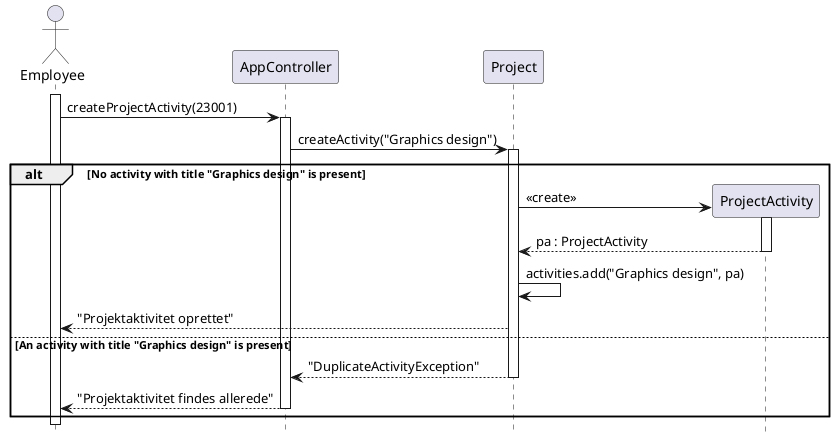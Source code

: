 @startuml createActivityNoPLCase1
hide footbox
actor "Employee" as emp
participant AppController as app
participant Project as p
participant ProjectActivity as ppa

activate emp
emp -> app : createProjectActivity(23001)
activate app
app -> p : createActivity("Graphics design")
activate p
alt No activity with title "Graphics design" is present
p -> ppa** : <<create>>
activate ppa
ppa --> p : pa : ProjectActivity
deactivate ppa
p -> p : activities.add("Graphics design", pa)
p --> emp : "Projektaktivitet oprettet"
else An activity with title "Graphics design" is present
p --> app : "DuplicateActivityException"
deactivate p
app --> emp : "Projektaktivitet findes allerede"
deactivate app
end

hide footbox
@enduml